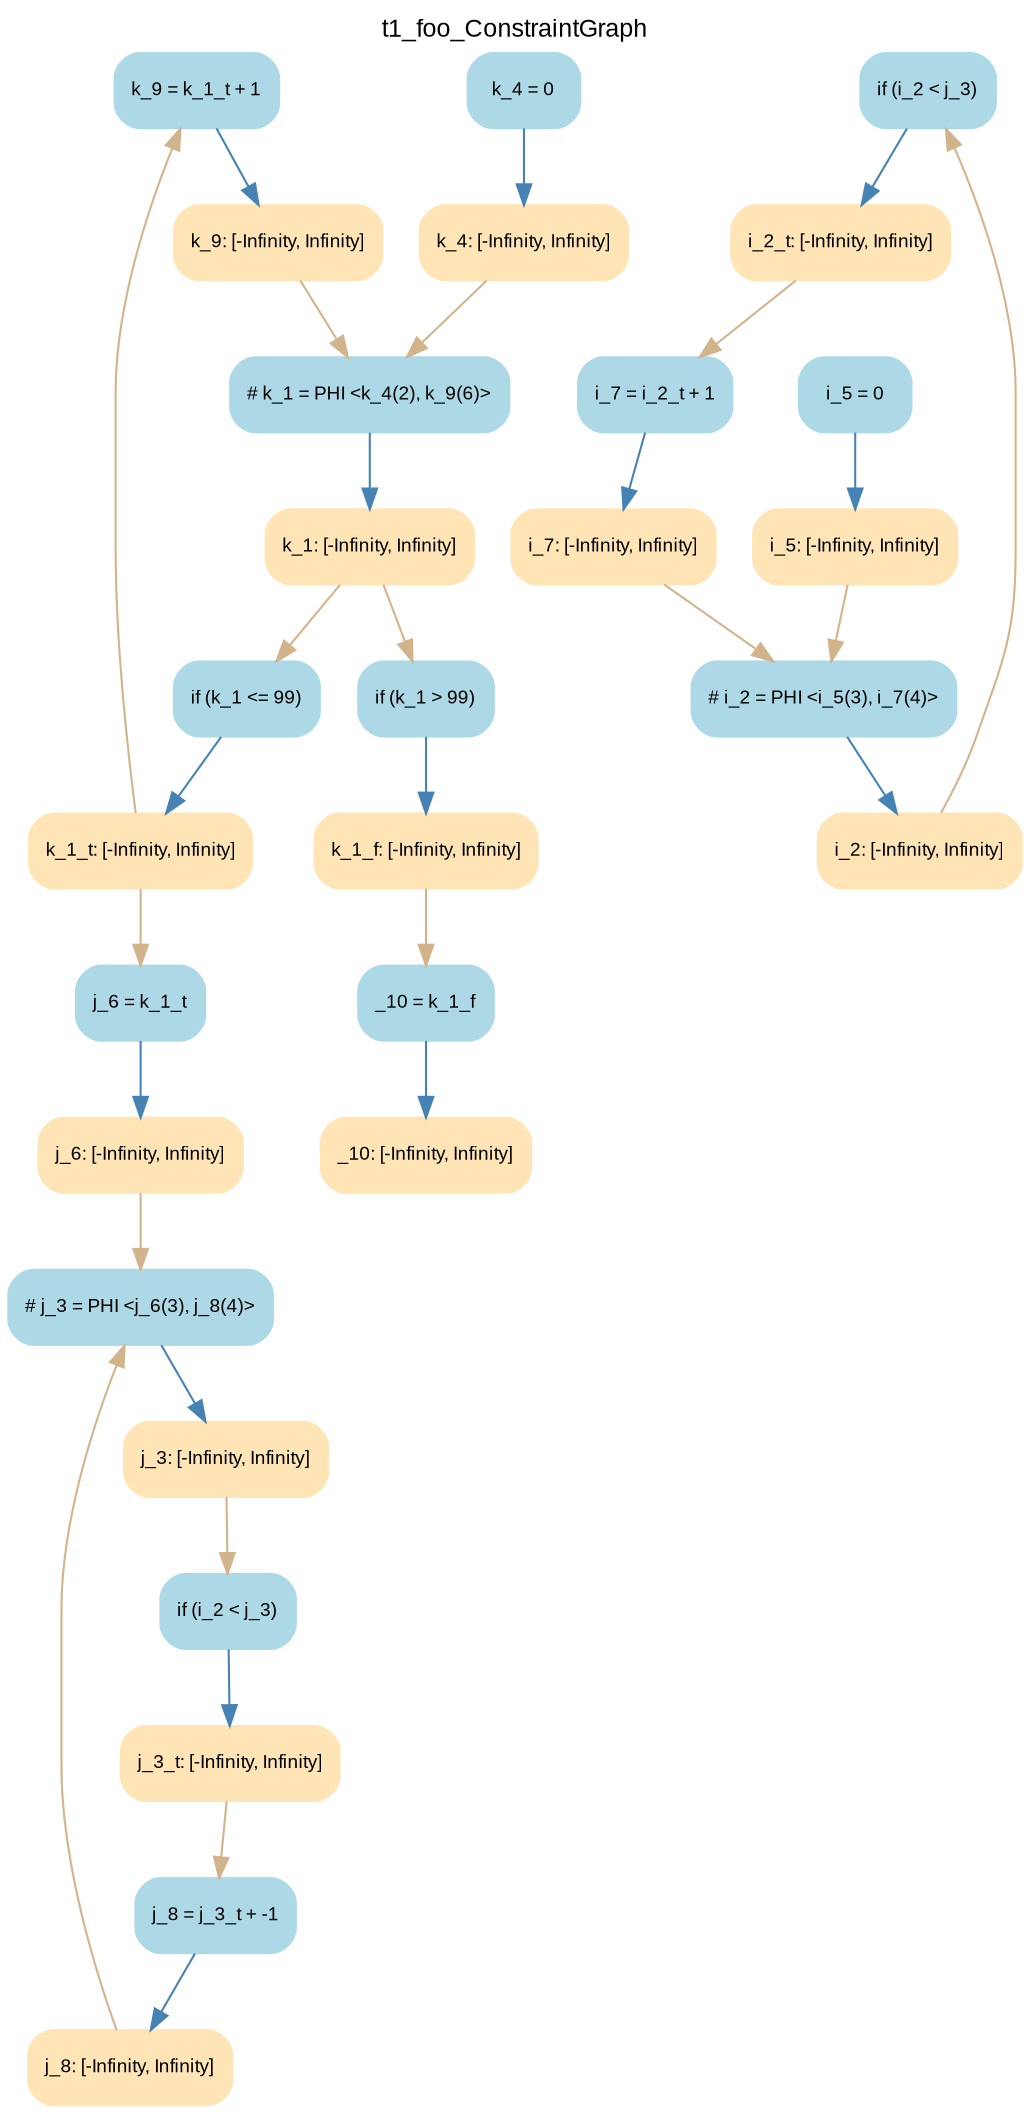 digraph t1_foo_ConstraintGraph { 
	label=t1_foo_ConstraintGraph
	center=true
	labelloc=top
	fontname=Arial
	fontsize=12
	edge[fontname=Arial, fontsize=10]
	node[fontname=Arial, fontsize=9]

		Node_0 -> Node_1 [color=steelblue]
		Node_2 -> Node_3 [color=steelblue]
		Node_4 -> Node_5 [color=steelblue]
		Node_6 -> Node_7 [color=steelblue]
		Node_8 -> Node_9 [color=steelblue]
		Node_10 -> Node_11 [color=steelblue]
		Node_12 -> Node_13 [color=steelblue]
		Node_14 -> Node_15 [color=steelblue]
		Node_16 -> Node_17 [color=steelblue]
		Node_18 -> Node_19 [color=steelblue]
		Node_20 -> Node_21 [color=steelblue]
		Node_22 -> Node_23 [color=steelblue]
		Node_24 -> Node_25 [color=steelblue]
		Node_26 -> Node_27 [color=steelblue]
		Node_19 -> Node_4 [color=tan]
		Node_19 -> Node_20 [color=tan]
		Node_27 -> Node_10 [color=tan]
		Node_23 -> Node_18 [color=tan]
		Node_5 -> Node_8 [color=tan]
		Node_13 -> Node_16 [color=tan]
		Node_17 -> Node_24 [color=tan]
		Node_3 -> Node_26 [color=tan]
		Node_1 -> Node_18 [color=tan]
		Node_11 -> Node_2 [color=tan]
		Node_21 -> Node_0 [color=tan]
		Node_21 -> Node_14 [color=tan]
		Node_7 -> Node_10 [color=tan]
		Node_15 -> Node_24 [color=tan]
		Node_25 -> Node_12 [color=tan]

	Node_0 [fillcolor=lightblue, color=lightblue, shape=Mrecord, style=filled, label="{ k_9 = k_1_t + 1 }"]
	Node_2 [fillcolor=lightblue, color=lightblue, shape=Mrecord, style=filled, label="{ if (i_2 \< j_3) }"]
	Node_4 [fillcolor=lightblue, color=lightblue, shape=Mrecord, style=filled, label="{ if (k_1 \> 99) }"]
	Node_6 [fillcolor=lightblue, color=lightblue, shape=Mrecord, style=filled, label="{ i_5 = 0 }"]
	Node_8 [fillcolor=lightblue, color=lightblue, shape=Mrecord, style=filled, label="{ _10 = k_1_f }"]
	Node_10 [fillcolor=lightblue, color=lightblue, shape=Mrecord, style=filled, label="{ # i_2 = PHI \<i_5(3), i_7(4)\> }"]
	Node_12 [fillcolor=lightblue, color=lightblue, shape=Mrecord, style=filled, label="{ if (i_2 \< j_3) }"]
	Node_14 [fillcolor=lightblue, color=lightblue, shape=Mrecord, style=filled, label="{ j_6 = k_1_t }"]
	Node_16 [fillcolor=lightblue, color=lightblue, shape=Mrecord, style=filled, label="{ j_8 = j_3_t + -1 }"]
	Node_18 [fillcolor=lightblue, color=lightblue, shape=Mrecord, style=filled, label="{ # k_1 = PHI \<k_4(2), k_9(6)\> }"]
	Node_20 [fillcolor=lightblue, color=lightblue, shape=Mrecord, style=filled, label="{ if (k_1 \<= 99) }"]
	Node_22 [fillcolor=lightblue, color=lightblue, shape=Mrecord, style=filled, label="{ k_4 = 0 }"]
	Node_24 [fillcolor=lightblue, color=lightblue, shape=Mrecord, style=filled, label="{ # j_3 = PHI \<j_6(3), j_8(4)\> }"]
	Node_26 [fillcolor=lightblue, color=lightblue, shape=Mrecord, style=filled, label="{ i_7 = i_2_t + 1 }"]
	Node_19 [fillcolor=moccasin, color=moccasin, shape=Mrecord, style=filled, label="{ k_1: \[-Infinity, Infinity\] }"]
	Node_27 [fillcolor=moccasin, color=moccasin, shape=Mrecord, style=filled, label="{ i_7: \[-Infinity, Infinity\] }"]
	Node_23 [fillcolor=moccasin, color=moccasin, shape=Mrecord, style=filled, label="{ k_4: \[-Infinity, Infinity\] }"]
	Node_5 [fillcolor=moccasin, color=moccasin, shape=Mrecord, style=filled, label="{ k_1_f: \[-Infinity, Infinity\] }"]
	Node_13 [fillcolor=moccasin, color=moccasin, shape=Mrecord, style=filled, label="{ j_3_t: \[-Infinity, Infinity\] }"]
	Node_17 [fillcolor=moccasin, color=moccasin, shape=Mrecord, style=filled, label="{ j_8: \[-Infinity, Infinity\] }"]
	Node_3 [fillcolor=moccasin, color=moccasin, shape=Mrecord, style=filled, label="{ i_2_t: \[-Infinity, Infinity\] }"]
	Node_1 [fillcolor=moccasin, color=moccasin, shape=Mrecord, style=filled, label="{ k_9: \[-Infinity, Infinity\] }"]
	Node_11 [fillcolor=moccasin, color=moccasin, shape=Mrecord, style=filled, label="{ i_2: \[-Infinity, Infinity\] }"]
	Node_21 [fillcolor=moccasin, color=moccasin, shape=Mrecord, style=filled, label="{ k_1_t: \[-Infinity, Infinity\] }"]
	Node_7 [fillcolor=moccasin, color=moccasin, shape=Mrecord, style=filled, label="{ i_5: \[-Infinity, Infinity\] }"]
	Node_15 [fillcolor=moccasin, color=moccasin, shape=Mrecord, style=filled, label="{ j_6: \[-Infinity, Infinity\] }"]
	Node_25 [fillcolor=moccasin, color=moccasin, shape=Mrecord, style=filled, label="{ j_3: \[-Infinity, Infinity\] }"]
	Node_9 [fillcolor=moccasin, color=moccasin, shape=Mrecord, style=filled, label="{ _10: \[-Infinity, Infinity\] }"]
}
